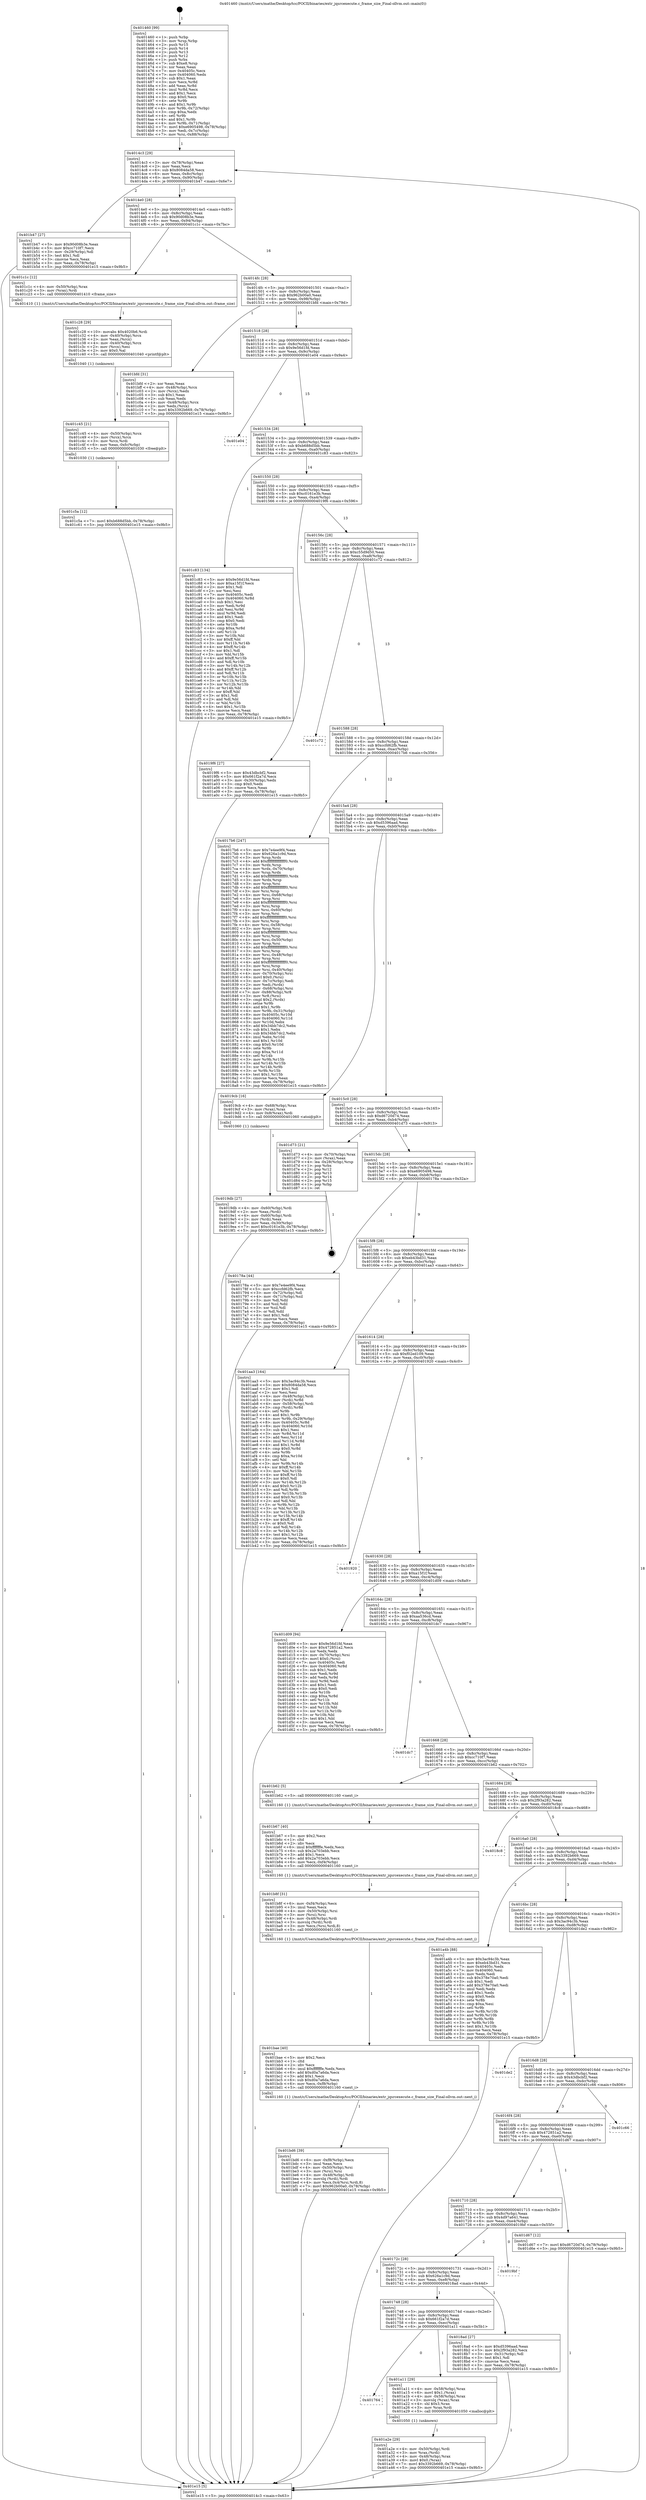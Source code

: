 digraph "0x401460" {
  label = "0x401460 (/mnt/c/Users/mathe/Desktop/tcc/POCII/binaries/extr_jqsrcexecute.c_frame_size_Final-ollvm.out::main(0))"
  labelloc = "t"
  node[shape=record]

  Entry [label="",width=0.3,height=0.3,shape=circle,fillcolor=black,style=filled]
  "0x4014c3" [label="{
     0x4014c3 [29]\l
     | [instrs]\l
     &nbsp;&nbsp;0x4014c3 \<+3\>: mov -0x78(%rbp),%eax\l
     &nbsp;&nbsp;0x4014c6 \<+2\>: mov %eax,%ecx\l
     &nbsp;&nbsp;0x4014c8 \<+6\>: sub $0x8084da58,%ecx\l
     &nbsp;&nbsp;0x4014ce \<+6\>: mov %eax,-0x8c(%rbp)\l
     &nbsp;&nbsp;0x4014d4 \<+6\>: mov %ecx,-0x90(%rbp)\l
     &nbsp;&nbsp;0x4014da \<+6\>: je 0000000000401b47 \<main+0x6e7\>\l
  }"]
  "0x401b47" [label="{
     0x401b47 [27]\l
     | [instrs]\l
     &nbsp;&nbsp;0x401b47 \<+5\>: mov $0x90d08b3e,%eax\l
     &nbsp;&nbsp;0x401b4c \<+5\>: mov $0xcc710f7,%ecx\l
     &nbsp;&nbsp;0x401b51 \<+3\>: mov -0x29(%rbp),%dl\l
     &nbsp;&nbsp;0x401b54 \<+3\>: test $0x1,%dl\l
     &nbsp;&nbsp;0x401b57 \<+3\>: cmovne %ecx,%eax\l
     &nbsp;&nbsp;0x401b5a \<+3\>: mov %eax,-0x78(%rbp)\l
     &nbsp;&nbsp;0x401b5d \<+5\>: jmp 0000000000401e15 \<main+0x9b5\>\l
  }"]
  "0x4014e0" [label="{
     0x4014e0 [28]\l
     | [instrs]\l
     &nbsp;&nbsp;0x4014e0 \<+5\>: jmp 00000000004014e5 \<main+0x85\>\l
     &nbsp;&nbsp;0x4014e5 \<+6\>: mov -0x8c(%rbp),%eax\l
     &nbsp;&nbsp;0x4014eb \<+5\>: sub $0x90d08b3e,%eax\l
     &nbsp;&nbsp;0x4014f0 \<+6\>: mov %eax,-0x94(%rbp)\l
     &nbsp;&nbsp;0x4014f6 \<+6\>: je 0000000000401c1c \<main+0x7bc\>\l
  }"]
  Exit [label="",width=0.3,height=0.3,shape=circle,fillcolor=black,style=filled,peripheries=2]
  "0x401c1c" [label="{
     0x401c1c [12]\l
     | [instrs]\l
     &nbsp;&nbsp;0x401c1c \<+4\>: mov -0x50(%rbp),%rax\l
     &nbsp;&nbsp;0x401c20 \<+3\>: mov (%rax),%rdi\l
     &nbsp;&nbsp;0x401c23 \<+5\>: call 0000000000401410 \<frame_size\>\l
     | [calls]\l
     &nbsp;&nbsp;0x401410 \{1\} (/mnt/c/Users/mathe/Desktop/tcc/POCII/binaries/extr_jqsrcexecute.c_frame_size_Final-ollvm.out::frame_size)\l
  }"]
  "0x4014fc" [label="{
     0x4014fc [28]\l
     | [instrs]\l
     &nbsp;&nbsp;0x4014fc \<+5\>: jmp 0000000000401501 \<main+0xa1\>\l
     &nbsp;&nbsp;0x401501 \<+6\>: mov -0x8c(%rbp),%eax\l
     &nbsp;&nbsp;0x401507 \<+5\>: sub $0x962b00a0,%eax\l
     &nbsp;&nbsp;0x40150c \<+6\>: mov %eax,-0x98(%rbp)\l
     &nbsp;&nbsp;0x401512 \<+6\>: je 0000000000401bfd \<main+0x79d\>\l
  }"]
  "0x401c5a" [label="{
     0x401c5a [12]\l
     | [instrs]\l
     &nbsp;&nbsp;0x401c5a \<+7\>: movl $0xb688d5bb,-0x78(%rbp)\l
     &nbsp;&nbsp;0x401c61 \<+5\>: jmp 0000000000401e15 \<main+0x9b5\>\l
  }"]
  "0x401bfd" [label="{
     0x401bfd [31]\l
     | [instrs]\l
     &nbsp;&nbsp;0x401bfd \<+2\>: xor %eax,%eax\l
     &nbsp;&nbsp;0x401bff \<+4\>: mov -0x48(%rbp),%rcx\l
     &nbsp;&nbsp;0x401c03 \<+2\>: mov (%rcx),%edx\l
     &nbsp;&nbsp;0x401c05 \<+3\>: sub $0x1,%eax\l
     &nbsp;&nbsp;0x401c08 \<+2\>: sub %eax,%edx\l
     &nbsp;&nbsp;0x401c0a \<+4\>: mov -0x48(%rbp),%rcx\l
     &nbsp;&nbsp;0x401c0e \<+2\>: mov %edx,(%rcx)\l
     &nbsp;&nbsp;0x401c10 \<+7\>: movl $0x3392b669,-0x78(%rbp)\l
     &nbsp;&nbsp;0x401c17 \<+5\>: jmp 0000000000401e15 \<main+0x9b5\>\l
  }"]
  "0x401518" [label="{
     0x401518 [28]\l
     | [instrs]\l
     &nbsp;&nbsp;0x401518 \<+5\>: jmp 000000000040151d \<main+0xbd\>\l
     &nbsp;&nbsp;0x40151d \<+6\>: mov -0x8c(%rbp),%eax\l
     &nbsp;&nbsp;0x401523 \<+5\>: sub $0x9e56d1fd,%eax\l
     &nbsp;&nbsp;0x401528 \<+6\>: mov %eax,-0x9c(%rbp)\l
     &nbsp;&nbsp;0x40152e \<+6\>: je 0000000000401e04 \<main+0x9a4\>\l
  }"]
  "0x401c45" [label="{
     0x401c45 [21]\l
     | [instrs]\l
     &nbsp;&nbsp;0x401c45 \<+4\>: mov -0x50(%rbp),%rcx\l
     &nbsp;&nbsp;0x401c49 \<+3\>: mov (%rcx),%rcx\l
     &nbsp;&nbsp;0x401c4c \<+3\>: mov %rcx,%rdi\l
     &nbsp;&nbsp;0x401c4f \<+6\>: mov %eax,-0xfc(%rbp)\l
     &nbsp;&nbsp;0x401c55 \<+5\>: call 0000000000401030 \<free@plt\>\l
     | [calls]\l
     &nbsp;&nbsp;0x401030 \{1\} (unknown)\l
  }"]
  "0x401e04" [label="{
     0x401e04\l
  }", style=dashed]
  "0x401534" [label="{
     0x401534 [28]\l
     | [instrs]\l
     &nbsp;&nbsp;0x401534 \<+5\>: jmp 0000000000401539 \<main+0xd9\>\l
     &nbsp;&nbsp;0x401539 \<+6\>: mov -0x8c(%rbp),%eax\l
     &nbsp;&nbsp;0x40153f \<+5\>: sub $0xb688d5bb,%eax\l
     &nbsp;&nbsp;0x401544 \<+6\>: mov %eax,-0xa0(%rbp)\l
     &nbsp;&nbsp;0x40154a \<+6\>: je 0000000000401c83 \<main+0x823\>\l
  }"]
  "0x401c28" [label="{
     0x401c28 [29]\l
     | [instrs]\l
     &nbsp;&nbsp;0x401c28 \<+10\>: movabs $0x4020b6,%rdi\l
     &nbsp;&nbsp;0x401c32 \<+4\>: mov -0x40(%rbp),%rcx\l
     &nbsp;&nbsp;0x401c36 \<+2\>: mov %eax,(%rcx)\l
     &nbsp;&nbsp;0x401c38 \<+4\>: mov -0x40(%rbp),%rcx\l
     &nbsp;&nbsp;0x401c3c \<+2\>: mov (%rcx),%esi\l
     &nbsp;&nbsp;0x401c3e \<+2\>: mov $0x0,%al\l
     &nbsp;&nbsp;0x401c40 \<+5\>: call 0000000000401040 \<printf@plt\>\l
     | [calls]\l
     &nbsp;&nbsp;0x401040 \{1\} (unknown)\l
  }"]
  "0x401c83" [label="{
     0x401c83 [134]\l
     | [instrs]\l
     &nbsp;&nbsp;0x401c83 \<+5\>: mov $0x9e56d1fd,%eax\l
     &nbsp;&nbsp;0x401c88 \<+5\>: mov $0xa15f1f,%ecx\l
     &nbsp;&nbsp;0x401c8d \<+2\>: mov $0x1,%dl\l
     &nbsp;&nbsp;0x401c8f \<+2\>: xor %esi,%esi\l
     &nbsp;&nbsp;0x401c91 \<+7\>: mov 0x40405c,%edi\l
     &nbsp;&nbsp;0x401c98 \<+8\>: mov 0x404060,%r8d\l
     &nbsp;&nbsp;0x401ca0 \<+3\>: sub $0x1,%esi\l
     &nbsp;&nbsp;0x401ca3 \<+3\>: mov %edi,%r9d\l
     &nbsp;&nbsp;0x401ca6 \<+3\>: add %esi,%r9d\l
     &nbsp;&nbsp;0x401ca9 \<+4\>: imul %r9d,%edi\l
     &nbsp;&nbsp;0x401cad \<+3\>: and $0x1,%edi\l
     &nbsp;&nbsp;0x401cb0 \<+3\>: cmp $0x0,%edi\l
     &nbsp;&nbsp;0x401cb3 \<+4\>: sete %r10b\l
     &nbsp;&nbsp;0x401cb7 \<+4\>: cmp $0xa,%r8d\l
     &nbsp;&nbsp;0x401cbb \<+4\>: setl %r11b\l
     &nbsp;&nbsp;0x401cbf \<+3\>: mov %r10b,%bl\l
     &nbsp;&nbsp;0x401cc2 \<+3\>: xor $0xff,%bl\l
     &nbsp;&nbsp;0x401cc5 \<+3\>: mov %r11b,%r14b\l
     &nbsp;&nbsp;0x401cc8 \<+4\>: xor $0xff,%r14b\l
     &nbsp;&nbsp;0x401ccc \<+3\>: xor $0x1,%dl\l
     &nbsp;&nbsp;0x401ccf \<+3\>: mov %bl,%r15b\l
     &nbsp;&nbsp;0x401cd2 \<+4\>: and $0xff,%r15b\l
     &nbsp;&nbsp;0x401cd6 \<+3\>: and %dl,%r10b\l
     &nbsp;&nbsp;0x401cd9 \<+3\>: mov %r14b,%r12b\l
     &nbsp;&nbsp;0x401cdc \<+4\>: and $0xff,%r12b\l
     &nbsp;&nbsp;0x401ce0 \<+3\>: and %dl,%r11b\l
     &nbsp;&nbsp;0x401ce3 \<+3\>: or %r10b,%r15b\l
     &nbsp;&nbsp;0x401ce6 \<+3\>: or %r11b,%r12b\l
     &nbsp;&nbsp;0x401ce9 \<+3\>: xor %r12b,%r15b\l
     &nbsp;&nbsp;0x401cec \<+3\>: or %r14b,%bl\l
     &nbsp;&nbsp;0x401cef \<+3\>: xor $0xff,%bl\l
     &nbsp;&nbsp;0x401cf2 \<+3\>: or $0x1,%dl\l
     &nbsp;&nbsp;0x401cf5 \<+2\>: and %dl,%bl\l
     &nbsp;&nbsp;0x401cf7 \<+3\>: or %bl,%r15b\l
     &nbsp;&nbsp;0x401cfa \<+4\>: test $0x1,%r15b\l
     &nbsp;&nbsp;0x401cfe \<+3\>: cmovne %ecx,%eax\l
     &nbsp;&nbsp;0x401d01 \<+3\>: mov %eax,-0x78(%rbp)\l
     &nbsp;&nbsp;0x401d04 \<+5\>: jmp 0000000000401e15 \<main+0x9b5\>\l
  }"]
  "0x401550" [label="{
     0x401550 [28]\l
     | [instrs]\l
     &nbsp;&nbsp;0x401550 \<+5\>: jmp 0000000000401555 \<main+0xf5\>\l
     &nbsp;&nbsp;0x401555 \<+6\>: mov -0x8c(%rbp),%eax\l
     &nbsp;&nbsp;0x40155b \<+5\>: sub $0xc0161e3b,%eax\l
     &nbsp;&nbsp;0x401560 \<+6\>: mov %eax,-0xa4(%rbp)\l
     &nbsp;&nbsp;0x401566 \<+6\>: je 00000000004019f6 \<main+0x596\>\l
  }"]
  "0x401bd6" [label="{
     0x401bd6 [39]\l
     | [instrs]\l
     &nbsp;&nbsp;0x401bd6 \<+6\>: mov -0xf8(%rbp),%ecx\l
     &nbsp;&nbsp;0x401bdc \<+3\>: imul %eax,%ecx\l
     &nbsp;&nbsp;0x401bdf \<+4\>: mov -0x50(%rbp),%rsi\l
     &nbsp;&nbsp;0x401be3 \<+3\>: mov (%rsi),%rsi\l
     &nbsp;&nbsp;0x401be6 \<+4\>: mov -0x48(%rbp),%rdi\l
     &nbsp;&nbsp;0x401bea \<+3\>: movslq (%rdi),%rdi\l
     &nbsp;&nbsp;0x401bed \<+4\>: mov %ecx,0x4(%rsi,%rdi,8)\l
     &nbsp;&nbsp;0x401bf1 \<+7\>: movl $0x962b00a0,-0x78(%rbp)\l
     &nbsp;&nbsp;0x401bf8 \<+5\>: jmp 0000000000401e15 \<main+0x9b5\>\l
  }"]
  "0x4019f6" [label="{
     0x4019f6 [27]\l
     | [instrs]\l
     &nbsp;&nbsp;0x4019f6 \<+5\>: mov $0x43dbcbf2,%eax\l
     &nbsp;&nbsp;0x4019fb \<+5\>: mov $0x661f2a7d,%ecx\l
     &nbsp;&nbsp;0x401a00 \<+3\>: mov -0x30(%rbp),%edx\l
     &nbsp;&nbsp;0x401a03 \<+3\>: cmp $0x0,%edx\l
     &nbsp;&nbsp;0x401a06 \<+3\>: cmove %ecx,%eax\l
     &nbsp;&nbsp;0x401a09 \<+3\>: mov %eax,-0x78(%rbp)\l
     &nbsp;&nbsp;0x401a0c \<+5\>: jmp 0000000000401e15 \<main+0x9b5\>\l
  }"]
  "0x40156c" [label="{
     0x40156c [28]\l
     | [instrs]\l
     &nbsp;&nbsp;0x40156c \<+5\>: jmp 0000000000401571 \<main+0x111\>\l
     &nbsp;&nbsp;0x401571 \<+6\>: mov -0x8c(%rbp),%eax\l
     &nbsp;&nbsp;0x401577 \<+5\>: sub $0xc55d9d50,%eax\l
     &nbsp;&nbsp;0x40157c \<+6\>: mov %eax,-0xa8(%rbp)\l
     &nbsp;&nbsp;0x401582 \<+6\>: je 0000000000401c72 \<main+0x812\>\l
  }"]
  "0x401bae" [label="{
     0x401bae [40]\l
     | [instrs]\l
     &nbsp;&nbsp;0x401bae \<+5\>: mov $0x2,%ecx\l
     &nbsp;&nbsp;0x401bb3 \<+1\>: cltd\l
     &nbsp;&nbsp;0x401bb4 \<+2\>: idiv %ecx\l
     &nbsp;&nbsp;0x401bb6 \<+6\>: imul $0xfffffffe,%edx,%ecx\l
     &nbsp;&nbsp;0x401bbc \<+6\>: add $0xd0a7a6da,%ecx\l
     &nbsp;&nbsp;0x401bc2 \<+3\>: add $0x1,%ecx\l
     &nbsp;&nbsp;0x401bc5 \<+6\>: sub $0xd0a7a6da,%ecx\l
     &nbsp;&nbsp;0x401bcb \<+6\>: mov %ecx,-0xf8(%rbp)\l
     &nbsp;&nbsp;0x401bd1 \<+5\>: call 0000000000401160 \<next_i\>\l
     | [calls]\l
     &nbsp;&nbsp;0x401160 \{1\} (/mnt/c/Users/mathe/Desktop/tcc/POCII/binaries/extr_jqsrcexecute.c_frame_size_Final-ollvm.out::next_i)\l
  }"]
  "0x401c72" [label="{
     0x401c72\l
  }", style=dashed]
  "0x401588" [label="{
     0x401588 [28]\l
     | [instrs]\l
     &nbsp;&nbsp;0x401588 \<+5\>: jmp 000000000040158d \<main+0x12d\>\l
     &nbsp;&nbsp;0x40158d \<+6\>: mov -0x8c(%rbp),%eax\l
     &nbsp;&nbsp;0x401593 \<+5\>: sub $0xccfd62fb,%eax\l
     &nbsp;&nbsp;0x401598 \<+6\>: mov %eax,-0xac(%rbp)\l
     &nbsp;&nbsp;0x40159e \<+6\>: je 00000000004017b6 \<main+0x356\>\l
  }"]
  "0x401b8f" [label="{
     0x401b8f [31]\l
     | [instrs]\l
     &nbsp;&nbsp;0x401b8f \<+6\>: mov -0xf4(%rbp),%ecx\l
     &nbsp;&nbsp;0x401b95 \<+3\>: imul %eax,%ecx\l
     &nbsp;&nbsp;0x401b98 \<+4\>: mov -0x50(%rbp),%rsi\l
     &nbsp;&nbsp;0x401b9c \<+3\>: mov (%rsi),%rsi\l
     &nbsp;&nbsp;0x401b9f \<+4\>: mov -0x48(%rbp),%rdi\l
     &nbsp;&nbsp;0x401ba3 \<+3\>: movslq (%rdi),%rdi\l
     &nbsp;&nbsp;0x401ba6 \<+3\>: mov %ecx,(%rsi,%rdi,8)\l
     &nbsp;&nbsp;0x401ba9 \<+5\>: call 0000000000401160 \<next_i\>\l
     | [calls]\l
     &nbsp;&nbsp;0x401160 \{1\} (/mnt/c/Users/mathe/Desktop/tcc/POCII/binaries/extr_jqsrcexecute.c_frame_size_Final-ollvm.out::next_i)\l
  }"]
  "0x4017b6" [label="{
     0x4017b6 [247]\l
     | [instrs]\l
     &nbsp;&nbsp;0x4017b6 \<+5\>: mov $0x7e4ee9f4,%eax\l
     &nbsp;&nbsp;0x4017bb \<+5\>: mov $0x626a1c9d,%ecx\l
     &nbsp;&nbsp;0x4017c0 \<+3\>: mov %rsp,%rdx\l
     &nbsp;&nbsp;0x4017c3 \<+4\>: add $0xfffffffffffffff0,%rdx\l
     &nbsp;&nbsp;0x4017c7 \<+3\>: mov %rdx,%rsp\l
     &nbsp;&nbsp;0x4017ca \<+4\>: mov %rdx,-0x70(%rbp)\l
     &nbsp;&nbsp;0x4017ce \<+3\>: mov %rsp,%rdx\l
     &nbsp;&nbsp;0x4017d1 \<+4\>: add $0xfffffffffffffff0,%rdx\l
     &nbsp;&nbsp;0x4017d5 \<+3\>: mov %rdx,%rsp\l
     &nbsp;&nbsp;0x4017d8 \<+3\>: mov %rsp,%rsi\l
     &nbsp;&nbsp;0x4017db \<+4\>: add $0xfffffffffffffff0,%rsi\l
     &nbsp;&nbsp;0x4017df \<+3\>: mov %rsi,%rsp\l
     &nbsp;&nbsp;0x4017e2 \<+4\>: mov %rsi,-0x68(%rbp)\l
     &nbsp;&nbsp;0x4017e6 \<+3\>: mov %rsp,%rsi\l
     &nbsp;&nbsp;0x4017e9 \<+4\>: add $0xfffffffffffffff0,%rsi\l
     &nbsp;&nbsp;0x4017ed \<+3\>: mov %rsi,%rsp\l
     &nbsp;&nbsp;0x4017f0 \<+4\>: mov %rsi,-0x60(%rbp)\l
     &nbsp;&nbsp;0x4017f4 \<+3\>: mov %rsp,%rsi\l
     &nbsp;&nbsp;0x4017f7 \<+4\>: add $0xfffffffffffffff0,%rsi\l
     &nbsp;&nbsp;0x4017fb \<+3\>: mov %rsi,%rsp\l
     &nbsp;&nbsp;0x4017fe \<+4\>: mov %rsi,-0x58(%rbp)\l
     &nbsp;&nbsp;0x401802 \<+3\>: mov %rsp,%rsi\l
     &nbsp;&nbsp;0x401805 \<+4\>: add $0xfffffffffffffff0,%rsi\l
     &nbsp;&nbsp;0x401809 \<+3\>: mov %rsi,%rsp\l
     &nbsp;&nbsp;0x40180c \<+4\>: mov %rsi,-0x50(%rbp)\l
     &nbsp;&nbsp;0x401810 \<+3\>: mov %rsp,%rsi\l
     &nbsp;&nbsp;0x401813 \<+4\>: add $0xfffffffffffffff0,%rsi\l
     &nbsp;&nbsp;0x401817 \<+3\>: mov %rsi,%rsp\l
     &nbsp;&nbsp;0x40181a \<+4\>: mov %rsi,-0x48(%rbp)\l
     &nbsp;&nbsp;0x40181e \<+3\>: mov %rsp,%rsi\l
     &nbsp;&nbsp;0x401821 \<+4\>: add $0xfffffffffffffff0,%rsi\l
     &nbsp;&nbsp;0x401825 \<+3\>: mov %rsi,%rsp\l
     &nbsp;&nbsp;0x401828 \<+4\>: mov %rsi,-0x40(%rbp)\l
     &nbsp;&nbsp;0x40182c \<+4\>: mov -0x70(%rbp),%rsi\l
     &nbsp;&nbsp;0x401830 \<+6\>: movl $0x0,(%rsi)\l
     &nbsp;&nbsp;0x401836 \<+3\>: mov -0x7c(%rbp),%edi\l
     &nbsp;&nbsp;0x401839 \<+2\>: mov %edi,(%rdx)\l
     &nbsp;&nbsp;0x40183b \<+4\>: mov -0x68(%rbp),%rsi\l
     &nbsp;&nbsp;0x40183f \<+7\>: mov -0x88(%rbp),%r8\l
     &nbsp;&nbsp;0x401846 \<+3\>: mov %r8,(%rsi)\l
     &nbsp;&nbsp;0x401849 \<+3\>: cmpl $0x2,(%rdx)\l
     &nbsp;&nbsp;0x40184c \<+4\>: setne %r9b\l
     &nbsp;&nbsp;0x401850 \<+4\>: and $0x1,%r9b\l
     &nbsp;&nbsp;0x401854 \<+4\>: mov %r9b,-0x31(%rbp)\l
     &nbsp;&nbsp;0x401858 \<+8\>: mov 0x40405c,%r10d\l
     &nbsp;&nbsp;0x401860 \<+8\>: mov 0x404060,%r11d\l
     &nbsp;&nbsp;0x401868 \<+3\>: mov %r10d,%ebx\l
     &nbsp;&nbsp;0x40186b \<+6\>: add $0x34bb7dc2,%ebx\l
     &nbsp;&nbsp;0x401871 \<+3\>: sub $0x1,%ebx\l
     &nbsp;&nbsp;0x401874 \<+6\>: sub $0x34bb7dc2,%ebx\l
     &nbsp;&nbsp;0x40187a \<+4\>: imul %ebx,%r10d\l
     &nbsp;&nbsp;0x40187e \<+4\>: and $0x1,%r10d\l
     &nbsp;&nbsp;0x401882 \<+4\>: cmp $0x0,%r10d\l
     &nbsp;&nbsp;0x401886 \<+4\>: sete %r9b\l
     &nbsp;&nbsp;0x40188a \<+4\>: cmp $0xa,%r11d\l
     &nbsp;&nbsp;0x40188e \<+4\>: setl %r14b\l
     &nbsp;&nbsp;0x401892 \<+3\>: mov %r9b,%r15b\l
     &nbsp;&nbsp;0x401895 \<+3\>: and %r14b,%r15b\l
     &nbsp;&nbsp;0x401898 \<+3\>: xor %r14b,%r9b\l
     &nbsp;&nbsp;0x40189b \<+3\>: or %r9b,%r15b\l
     &nbsp;&nbsp;0x40189e \<+4\>: test $0x1,%r15b\l
     &nbsp;&nbsp;0x4018a2 \<+3\>: cmovne %ecx,%eax\l
     &nbsp;&nbsp;0x4018a5 \<+3\>: mov %eax,-0x78(%rbp)\l
     &nbsp;&nbsp;0x4018a8 \<+5\>: jmp 0000000000401e15 \<main+0x9b5\>\l
  }"]
  "0x4015a4" [label="{
     0x4015a4 [28]\l
     | [instrs]\l
     &nbsp;&nbsp;0x4015a4 \<+5\>: jmp 00000000004015a9 \<main+0x149\>\l
     &nbsp;&nbsp;0x4015a9 \<+6\>: mov -0x8c(%rbp),%eax\l
     &nbsp;&nbsp;0x4015af \<+5\>: sub $0xd5396aad,%eax\l
     &nbsp;&nbsp;0x4015b4 \<+6\>: mov %eax,-0xb0(%rbp)\l
     &nbsp;&nbsp;0x4015ba \<+6\>: je 00000000004019cb \<main+0x56b\>\l
  }"]
  "0x401b67" [label="{
     0x401b67 [40]\l
     | [instrs]\l
     &nbsp;&nbsp;0x401b67 \<+5\>: mov $0x2,%ecx\l
     &nbsp;&nbsp;0x401b6c \<+1\>: cltd\l
     &nbsp;&nbsp;0x401b6d \<+2\>: idiv %ecx\l
     &nbsp;&nbsp;0x401b6f \<+6\>: imul $0xfffffffe,%edx,%ecx\l
     &nbsp;&nbsp;0x401b75 \<+6\>: sub $0x2a703ebb,%ecx\l
     &nbsp;&nbsp;0x401b7b \<+3\>: add $0x1,%ecx\l
     &nbsp;&nbsp;0x401b7e \<+6\>: add $0x2a703ebb,%ecx\l
     &nbsp;&nbsp;0x401b84 \<+6\>: mov %ecx,-0xf4(%rbp)\l
     &nbsp;&nbsp;0x401b8a \<+5\>: call 0000000000401160 \<next_i\>\l
     | [calls]\l
     &nbsp;&nbsp;0x401160 \{1\} (/mnt/c/Users/mathe/Desktop/tcc/POCII/binaries/extr_jqsrcexecute.c_frame_size_Final-ollvm.out::next_i)\l
  }"]
  "0x4019cb" [label="{
     0x4019cb [16]\l
     | [instrs]\l
     &nbsp;&nbsp;0x4019cb \<+4\>: mov -0x68(%rbp),%rax\l
     &nbsp;&nbsp;0x4019cf \<+3\>: mov (%rax),%rax\l
     &nbsp;&nbsp;0x4019d2 \<+4\>: mov 0x8(%rax),%rdi\l
     &nbsp;&nbsp;0x4019d6 \<+5\>: call 0000000000401060 \<atoi@plt\>\l
     | [calls]\l
     &nbsp;&nbsp;0x401060 \{1\} (unknown)\l
  }"]
  "0x4015c0" [label="{
     0x4015c0 [28]\l
     | [instrs]\l
     &nbsp;&nbsp;0x4015c0 \<+5\>: jmp 00000000004015c5 \<main+0x165\>\l
     &nbsp;&nbsp;0x4015c5 \<+6\>: mov -0x8c(%rbp),%eax\l
     &nbsp;&nbsp;0x4015cb \<+5\>: sub $0xd6720d74,%eax\l
     &nbsp;&nbsp;0x4015d0 \<+6\>: mov %eax,-0xb4(%rbp)\l
     &nbsp;&nbsp;0x4015d6 \<+6\>: je 0000000000401d73 \<main+0x913\>\l
  }"]
  "0x401a2e" [label="{
     0x401a2e [29]\l
     | [instrs]\l
     &nbsp;&nbsp;0x401a2e \<+4\>: mov -0x50(%rbp),%rdi\l
     &nbsp;&nbsp;0x401a32 \<+3\>: mov %rax,(%rdi)\l
     &nbsp;&nbsp;0x401a35 \<+4\>: mov -0x48(%rbp),%rax\l
     &nbsp;&nbsp;0x401a39 \<+6\>: movl $0x0,(%rax)\l
     &nbsp;&nbsp;0x401a3f \<+7\>: movl $0x3392b669,-0x78(%rbp)\l
     &nbsp;&nbsp;0x401a46 \<+5\>: jmp 0000000000401e15 \<main+0x9b5\>\l
  }"]
  "0x401d73" [label="{
     0x401d73 [21]\l
     | [instrs]\l
     &nbsp;&nbsp;0x401d73 \<+4\>: mov -0x70(%rbp),%rax\l
     &nbsp;&nbsp;0x401d77 \<+2\>: mov (%rax),%eax\l
     &nbsp;&nbsp;0x401d79 \<+4\>: lea -0x28(%rbp),%rsp\l
     &nbsp;&nbsp;0x401d7d \<+1\>: pop %rbx\l
     &nbsp;&nbsp;0x401d7e \<+2\>: pop %r12\l
     &nbsp;&nbsp;0x401d80 \<+2\>: pop %r13\l
     &nbsp;&nbsp;0x401d82 \<+2\>: pop %r14\l
     &nbsp;&nbsp;0x401d84 \<+2\>: pop %r15\l
     &nbsp;&nbsp;0x401d86 \<+1\>: pop %rbp\l
     &nbsp;&nbsp;0x401d87 \<+1\>: ret\l
  }"]
  "0x4015dc" [label="{
     0x4015dc [28]\l
     | [instrs]\l
     &nbsp;&nbsp;0x4015dc \<+5\>: jmp 00000000004015e1 \<main+0x181\>\l
     &nbsp;&nbsp;0x4015e1 \<+6\>: mov -0x8c(%rbp),%eax\l
     &nbsp;&nbsp;0x4015e7 \<+5\>: sub $0xe6905498,%eax\l
     &nbsp;&nbsp;0x4015ec \<+6\>: mov %eax,-0xb8(%rbp)\l
     &nbsp;&nbsp;0x4015f2 \<+6\>: je 000000000040178a \<main+0x32a\>\l
  }"]
  "0x401764" [label="{
     0x401764\l
  }", style=dashed]
  "0x40178a" [label="{
     0x40178a [44]\l
     | [instrs]\l
     &nbsp;&nbsp;0x40178a \<+5\>: mov $0x7e4ee9f4,%eax\l
     &nbsp;&nbsp;0x40178f \<+5\>: mov $0xccfd62fb,%ecx\l
     &nbsp;&nbsp;0x401794 \<+3\>: mov -0x72(%rbp),%dl\l
     &nbsp;&nbsp;0x401797 \<+4\>: mov -0x71(%rbp),%sil\l
     &nbsp;&nbsp;0x40179b \<+3\>: mov %dl,%dil\l
     &nbsp;&nbsp;0x40179e \<+3\>: and %sil,%dil\l
     &nbsp;&nbsp;0x4017a1 \<+3\>: xor %sil,%dl\l
     &nbsp;&nbsp;0x4017a4 \<+3\>: or %dl,%dil\l
     &nbsp;&nbsp;0x4017a7 \<+4\>: test $0x1,%dil\l
     &nbsp;&nbsp;0x4017ab \<+3\>: cmovne %ecx,%eax\l
     &nbsp;&nbsp;0x4017ae \<+3\>: mov %eax,-0x78(%rbp)\l
     &nbsp;&nbsp;0x4017b1 \<+5\>: jmp 0000000000401e15 \<main+0x9b5\>\l
  }"]
  "0x4015f8" [label="{
     0x4015f8 [28]\l
     | [instrs]\l
     &nbsp;&nbsp;0x4015f8 \<+5\>: jmp 00000000004015fd \<main+0x19d\>\l
     &nbsp;&nbsp;0x4015fd \<+6\>: mov -0x8c(%rbp),%eax\l
     &nbsp;&nbsp;0x401603 \<+5\>: sub $0xeb43bd31,%eax\l
     &nbsp;&nbsp;0x401608 \<+6\>: mov %eax,-0xbc(%rbp)\l
     &nbsp;&nbsp;0x40160e \<+6\>: je 0000000000401aa3 \<main+0x643\>\l
  }"]
  "0x401e15" [label="{
     0x401e15 [5]\l
     | [instrs]\l
     &nbsp;&nbsp;0x401e15 \<+5\>: jmp 00000000004014c3 \<main+0x63\>\l
  }"]
  "0x401460" [label="{
     0x401460 [99]\l
     | [instrs]\l
     &nbsp;&nbsp;0x401460 \<+1\>: push %rbp\l
     &nbsp;&nbsp;0x401461 \<+3\>: mov %rsp,%rbp\l
     &nbsp;&nbsp;0x401464 \<+2\>: push %r15\l
     &nbsp;&nbsp;0x401466 \<+2\>: push %r14\l
     &nbsp;&nbsp;0x401468 \<+2\>: push %r13\l
     &nbsp;&nbsp;0x40146a \<+2\>: push %r12\l
     &nbsp;&nbsp;0x40146c \<+1\>: push %rbx\l
     &nbsp;&nbsp;0x40146d \<+7\>: sub $0xe8,%rsp\l
     &nbsp;&nbsp;0x401474 \<+2\>: xor %eax,%eax\l
     &nbsp;&nbsp;0x401476 \<+7\>: mov 0x40405c,%ecx\l
     &nbsp;&nbsp;0x40147d \<+7\>: mov 0x404060,%edx\l
     &nbsp;&nbsp;0x401484 \<+3\>: sub $0x1,%eax\l
     &nbsp;&nbsp;0x401487 \<+3\>: mov %ecx,%r8d\l
     &nbsp;&nbsp;0x40148a \<+3\>: add %eax,%r8d\l
     &nbsp;&nbsp;0x40148d \<+4\>: imul %r8d,%ecx\l
     &nbsp;&nbsp;0x401491 \<+3\>: and $0x1,%ecx\l
     &nbsp;&nbsp;0x401494 \<+3\>: cmp $0x0,%ecx\l
     &nbsp;&nbsp;0x401497 \<+4\>: sete %r9b\l
     &nbsp;&nbsp;0x40149b \<+4\>: and $0x1,%r9b\l
     &nbsp;&nbsp;0x40149f \<+4\>: mov %r9b,-0x72(%rbp)\l
     &nbsp;&nbsp;0x4014a3 \<+3\>: cmp $0xa,%edx\l
     &nbsp;&nbsp;0x4014a6 \<+4\>: setl %r9b\l
     &nbsp;&nbsp;0x4014aa \<+4\>: and $0x1,%r9b\l
     &nbsp;&nbsp;0x4014ae \<+4\>: mov %r9b,-0x71(%rbp)\l
     &nbsp;&nbsp;0x4014b2 \<+7\>: movl $0xe6905498,-0x78(%rbp)\l
     &nbsp;&nbsp;0x4014b9 \<+3\>: mov %edi,-0x7c(%rbp)\l
     &nbsp;&nbsp;0x4014bc \<+7\>: mov %rsi,-0x88(%rbp)\l
  }"]
  "0x401a11" [label="{
     0x401a11 [29]\l
     | [instrs]\l
     &nbsp;&nbsp;0x401a11 \<+4\>: mov -0x58(%rbp),%rax\l
     &nbsp;&nbsp;0x401a15 \<+6\>: movl $0x1,(%rax)\l
     &nbsp;&nbsp;0x401a1b \<+4\>: mov -0x58(%rbp),%rax\l
     &nbsp;&nbsp;0x401a1f \<+3\>: movslq (%rax),%rax\l
     &nbsp;&nbsp;0x401a22 \<+4\>: shl $0x3,%rax\l
     &nbsp;&nbsp;0x401a26 \<+3\>: mov %rax,%rdi\l
     &nbsp;&nbsp;0x401a29 \<+5\>: call 0000000000401050 \<malloc@plt\>\l
     | [calls]\l
     &nbsp;&nbsp;0x401050 \{1\} (unknown)\l
  }"]
  "0x4019db" [label="{
     0x4019db [27]\l
     | [instrs]\l
     &nbsp;&nbsp;0x4019db \<+4\>: mov -0x60(%rbp),%rdi\l
     &nbsp;&nbsp;0x4019df \<+2\>: mov %eax,(%rdi)\l
     &nbsp;&nbsp;0x4019e1 \<+4\>: mov -0x60(%rbp),%rdi\l
     &nbsp;&nbsp;0x4019e5 \<+2\>: mov (%rdi),%eax\l
     &nbsp;&nbsp;0x4019e7 \<+3\>: mov %eax,-0x30(%rbp)\l
     &nbsp;&nbsp;0x4019ea \<+7\>: movl $0xc0161e3b,-0x78(%rbp)\l
     &nbsp;&nbsp;0x4019f1 \<+5\>: jmp 0000000000401e15 \<main+0x9b5\>\l
  }"]
  "0x401aa3" [label="{
     0x401aa3 [164]\l
     | [instrs]\l
     &nbsp;&nbsp;0x401aa3 \<+5\>: mov $0x3ac94c3b,%eax\l
     &nbsp;&nbsp;0x401aa8 \<+5\>: mov $0x8084da58,%ecx\l
     &nbsp;&nbsp;0x401aad \<+2\>: mov $0x1,%dl\l
     &nbsp;&nbsp;0x401aaf \<+2\>: xor %esi,%esi\l
     &nbsp;&nbsp;0x401ab1 \<+4\>: mov -0x48(%rbp),%rdi\l
     &nbsp;&nbsp;0x401ab5 \<+3\>: mov (%rdi),%r8d\l
     &nbsp;&nbsp;0x401ab8 \<+4\>: mov -0x58(%rbp),%rdi\l
     &nbsp;&nbsp;0x401abc \<+3\>: cmp (%rdi),%r8d\l
     &nbsp;&nbsp;0x401abf \<+4\>: setl %r9b\l
     &nbsp;&nbsp;0x401ac3 \<+4\>: and $0x1,%r9b\l
     &nbsp;&nbsp;0x401ac7 \<+4\>: mov %r9b,-0x29(%rbp)\l
     &nbsp;&nbsp;0x401acb \<+8\>: mov 0x40405c,%r8d\l
     &nbsp;&nbsp;0x401ad3 \<+8\>: mov 0x404060,%r10d\l
     &nbsp;&nbsp;0x401adb \<+3\>: sub $0x1,%esi\l
     &nbsp;&nbsp;0x401ade \<+3\>: mov %r8d,%r11d\l
     &nbsp;&nbsp;0x401ae1 \<+3\>: add %esi,%r11d\l
     &nbsp;&nbsp;0x401ae4 \<+4\>: imul %r11d,%r8d\l
     &nbsp;&nbsp;0x401ae8 \<+4\>: and $0x1,%r8d\l
     &nbsp;&nbsp;0x401aec \<+4\>: cmp $0x0,%r8d\l
     &nbsp;&nbsp;0x401af0 \<+4\>: sete %r9b\l
     &nbsp;&nbsp;0x401af4 \<+4\>: cmp $0xa,%r10d\l
     &nbsp;&nbsp;0x401af8 \<+3\>: setl %bl\l
     &nbsp;&nbsp;0x401afb \<+3\>: mov %r9b,%r14b\l
     &nbsp;&nbsp;0x401afe \<+4\>: xor $0xff,%r14b\l
     &nbsp;&nbsp;0x401b02 \<+3\>: mov %bl,%r15b\l
     &nbsp;&nbsp;0x401b05 \<+4\>: xor $0xff,%r15b\l
     &nbsp;&nbsp;0x401b09 \<+3\>: xor $0x0,%dl\l
     &nbsp;&nbsp;0x401b0c \<+3\>: mov %r14b,%r12b\l
     &nbsp;&nbsp;0x401b0f \<+4\>: and $0x0,%r12b\l
     &nbsp;&nbsp;0x401b13 \<+3\>: and %dl,%r9b\l
     &nbsp;&nbsp;0x401b16 \<+3\>: mov %r15b,%r13b\l
     &nbsp;&nbsp;0x401b19 \<+4\>: and $0x0,%r13b\l
     &nbsp;&nbsp;0x401b1d \<+2\>: and %dl,%bl\l
     &nbsp;&nbsp;0x401b1f \<+3\>: or %r9b,%r12b\l
     &nbsp;&nbsp;0x401b22 \<+3\>: or %bl,%r13b\l
     &nbsp;&nbsp;0x401b25 \<+3\>: xor %r13b,%r12b\l
     &nbsp;&nbsp;0x401b28 \<+3\>: or %r15b,%r14b\l
     &nbsp;&nbsp;0x401b2b \<+4\>: xor $0xff,%r14b\l
     &nbsp;&nbsp;0x401b2f \<+3\>: or $0x0,%dl\l
     &nbsp;&nbsp;0x401b32 \<+3\>: and %dl,%r14b\l
     &nbsp;&nbsp;0x401b35 \<+3\>: or %r14b,%r12b\l
     &nbsp;&nbsp;0x401b38 \<+4\>: test $0x1,%r12b\l
     &nbsp;&nbsp;0x401b3c \<+3\>: cmovne %ecx,%eax\l
     &nbsp;&nbsp;0x401b3f \<+3\>: mov %eax,-0x78(%rbp)\l
     &nbsp;&nbsp;0x401b42 \<+5\>: jmp 0000000000401e15 \<main+0x9b5\>\l
  }"]
  "0x401614" [label="{
     0x401614 [28]\l
     | [instrs]\l
     &nbsp;&nbsp;0x401614 \<+5\>: jmp 0000000000401619 \<main+0x1b9\>\l
     &nbsp;&nbsp;0x401619 \<+6\>: mov -0x8c(%rbp),%eax\l
     &nbsp;&nbsp;0x40161f \<+5\>: sub $0xf02ed109,%eax\l
     &nbsp;&nbsp;0x401624 \<+6\>: mov %eax,-0xc0(%rbp)\l
     &nbsp;&nbsp;0x40162a \<+6\>: je 0000000000401920 \<main+0x4c0\>\l
  }"]
  "0x401748" [label="{
     0x401748 [28]\l
     | [instrs]\l
     &nbsp;&nbsp;0x401748 \<+5\>: jmp 000000000040174d \<main+0x2ed\>\l
     &nbsp;&nbsp;0x40174d \<+6\>: mov -0x8c(%rbp),%eax\l
     &nbsp;&nbsp;0x401753 \<+5\>: sub $0x661f2a7d,%eax\l
     &nbsp;&nbsp;0x401758 \<+6\>: mov %eax,-0xec(%rbp)\l
     &nbsp;&nbsp;0x40175e \<+6\>: je 0000000000401a11 \<main+0x5b1\>\l
  }"]
  "0x401920" [label="{
     0x401920\l
  }", style=dashed]
  "0x401630" [label="{
     0x401630 [28]\l
     | [instrs]\l
     &nbsp;&nbsp;0x401630 \<+5\>: jmp 0000000000401635 \<main+0x1d5\>\l
     &nbsp;&nbsp;0x401635 \<+6\>: mov -0x8c(%rbp),%eax\l
     &nbsp;&nbsp;0x40163b \<+5\>: sub $0xa15f1f,%eax\l
     &nbsp;&nbsp;0x401640 \<+6\>: mov %eax,-0xc4(%rbp)\l
     &nbsp;&nbsp;0x401646 \<+6\>: je 0000000000401d09 \<main+0x8a9\>\l
  }"]
  "0x4018ad" [label="{
     0x4018ad [27]\l
     | [instrs]\l
     &nbsp;&nbsp;0x4018ad \<+5\>: mov $0xd5396aad,%eax\l
     &nbsp;&nbsp;0x4018b2 \<+5\>: mov $0x2f93a282,%ecx\l
     &nbsp;&nbsp;0x4018b7 \<+3\>: mov -0x31(%rbp),%dl\l
     &nbsp;&nbsp;0x4018ba \<+3\>: test $0x1,%dl\l
     &nbsp;&nbsp;0x4018bd \<+3\>: cmovne %ecx,%eax\l
     &nbsp;&nbsp;0x4018c0 \<+3\>: mov %eax,-0x78(%rbp)\l
     &nbsp;&nbsp;0x4018c3 \<+5\>: jmp 0000000000401e15 \<main+0x9b5\>\l
  }"]
  "0x401d09" [label="{
     0x401d09 [94]\l
     | [instrs]\l
     &nbsp;&nbsp;0x401d09 \<+5\>: mov $0x9e56d1fd,%eax\l
     &nbsp;&nbsp;0x401d0e \<+5\>: mov $0x472851a2,%ecx\l
     &nbsp;&nbsp;0x401d13 \<+2\>: xor %edx,%edx\l
     &nbsp;&nbsp;0x401d15 \<+4\>: mov -0x70(%rbp),%rsi\l
     &nbsp;&nbsp;0x401d19 \<+6\>: movl $0x0,(%rsi)\l
     &nbsp;&nbsp;0x401d1f \<+7\>: mov 0x40405c,%edi\l
     &nbsp;&nbsp;0x401d26 \<+8\>: mov 0x404060,%r8d\l
     &nbsp;&nbsp;0x401d2e \<+3\>: sub $0x1,%edx\l
     &nbsp;&nbsp;0x401d31 \<+3\>: mov %edi,%r9d\l
     &nbsp;&nbsp;0x401d34 \<+3\>: add %edx,%r9d\l
     &nbsp;&nbsp;0x401d37 \<+4\>: imul %r9d,%edi\l
     &nbsp;&nbsp;0x401d3b \<+3\>: and $0x1,%edi\l
     &nbsp;&nbsp;0x401d3e \<+3\>: cmp $0x0,%edi\l
     &nbsp;&nbsp;0x401d41 \<+4\>: sete %r10b\l
     &nbsp;&nbsp;0x401d45 \<+4\>: cmp $0xa,%r8d\l
     &nbsp;&nbsp;0x401d49 \<+4\>: setl %r11b\l
     &nbsp;&nbsp;0x401d4d \<+3\>: mov %r10b,%bl\l
     &nbsp;&nbsp;0x401d50 \<+3\>: and %r11b,%bl\l
     &nbsp;&nbsp;0x401d53 \<+3\>: xor %r11b,%r10b\l
     &nbsp;&nbsp;0x401d56 \<+3\>: or %r10b,%bl\l
     &nbsp;&nbsp;0x401d59 \<+3\>: test $0x1,%bl\l
     &nbsp;&nbsp;0x401d5c \<+3\>: cmovne %ecx,%eax\l
     &nbsp;&nbsp;0x401d5f \<+3\>: mov %eax,-0x78(%rbp)\l
     &nbsp;&nbsp;0x401d62 \<+5\>: jmp 0000000000401e15 \<main+0x9b5\>\l
  }"]
  "0x40164c" [label="{
     0x40164c [28]\l
     | [instrs]\l
     &nbsp;&nbsp;0x40164c \<+5\>: jmp 0000000000401651 \<main+0x1f1\>\l
     &nbsp;&nbsp;0x401651 \<+6\>: mov -0x8c(%rbp),%eax\l
     &nbsp;&nbsp;0x401657 \<+5\>: sub $0xaa536cd,%eax\l
     &nbsp;&nbsp;0x40165c \<+6\>: mov %eax,-0xc8(%rbp)\l
     &nbsp;&nbsp;0x401662 \<+6\>: je 0000000000401dc7 \<main+0x967\>\l
  }"]
  "0x40172c" [label="{
     0x40172c [28]\l
     | [instrs]\l
     &nbsp;&nbsp;0x40172c \<+5\>: jmp 0000000000401731 \<main+0x2d1\>\l
     &nbsp;&nbsp;0x401731 \<+6\>: mov -0x8c(%rbp),%eax\l
     &nbsp;&nbsp;0x401737 \<+5\>: sub $0x626a1c9d,%eax\l
     &nbsp;&nbsp;0x40173c \<+6\>: mov %eax,-0xe8(%rbp)\l
     &nbsp;&nbsp;0x401742 \<+6\>: je 00000000004018ad \<main+0x44d\>\l
  }"]
  "0x401dc7" [label="{
     0x401dc7\l
  }", style=dashed]
  "0x401668" [label="{
     0x401668 [28]\l
     | [instrs]\l
     &nbsp;&nbsp;0x401668 \<+5\>: jmp 000000000040166d \<main+0x20d\>\l
     &nbsp;&nbsp;0x40166d \<+6\>: mov -0x8c(%rbp),%eax\l
     &nbsp;&nbsp;0x401673 \<+5\>: sub $0xcc710f7,%eax\l
     &nbsp;&nbsp;0x401678 \<+6\>: mov %eax,-0xcc(%rbp)\l
     &nbsp;&nbsp;0x40167e \<+6\>: je 0000000000401b62 \<main+0x702\>\l
  }"]
  "0x4019bf" [label="{
     0x4019bf\l
  }", style=dashed]
  "0x401b62" [label="{
     0x401b62 [5]\l
     | [instrs]\l
     &nbsp;&nbsp;0x401b62 \<+5\>: call 0000000000401160 \<next_i\>\l
     | [calls]\l
     &nbsp;&nbsp;0x401160 \{1\} (/mnt/c/Users/mathe/Desktop/tcc/POCII/binaries/extr_jqsrcexecute.c_frame_size_Final-ollvm.out::next_i)\l
  }"]
  "0x401684" [label="{
     0x401684 [28]\l
     | [instrs]\l
     &nbsp;&nbsp;0x401684 \<+5\>: jmp 0000000000401689 \<main+0x229\>\l
     &nbsp;&nbsp;0x401689 \<+6\>: mov -0x8c(%rbp),%eax\l
     &nbsp;&nbsp;0x40168f \<+5\>: sub $0x2f93a282,%eax\l
     &nbsp;&nbsp;0x401694 \<+6\>: mov %eax,-0xd0(%rbp)\l
     &nbsp;&nbsp;0x40169a \<+6\>: je 00000000004018c8 \<main+0x468\>\l
  }"]
  "0x401710" [label="{
     0x401710 [28]\l
     | [instrs]\l
     &nbsp;&nbsp;0x401710 \<+5\>: jmp 0000000000401715 \<main+0x2b5\>\l
     &nbsp;&nbsp;0x401715 \<+6\>: mov -0x8c(%rbp),%eax\l
     &nbsp;&nbsp;0x40171b \<+5\>: sub $0x4d97a641,%eax\l
     &nbsp;&nbsp;0x401720 \<+6\>: mov %eax,-0xe4(%rbp)\l
     &nbsp;&nbsp;0x401726 \<+6\>: je 00000000004019bf \<main+0x55f\>\l
  }"]
  "0x4018c8" [label="{
     0x4018c8\l
  }", style=dashed]
  "0x4016a0" [label="{
     0x4016a0 [28]\l
     | [instrs]\l
     &nbsp;&nbsp;0x4016a0 \<+5\>: jmp 00000000004016a5 \<main+0x245\>\l
     &nbsp;&nbsp;0x4016a5 \<+6\>: mov -0x8c(%rbp),%eax\l
     &nbsp;&nbsp;0x4016ab \<+5\>: sub $0x3392b669,%eax\l
     &nbsp;&nbsp;0x4016b0 \<+6\>: mov %eax,-0xd4(%rbp)\l
     &nbsp;&nbsp;0x4016b6 \<+6\>: je 0000000000401a4b \<main+0x5eb\>\l
  }"]
  "0x401d67" [label="{
     0x401d67 [12]\l
     | [instrs]\l
     &nbsp;&nbsp;0x401d67 \<+7\>: movl $0xd6720d74,-0x78(%rbp)\l
     &nbsp;&nbsp;0x401d6e \<+5\>: jmp 0000000000401e15 \<main+0x9b5\>\l
  }"]
  "0x401a4b" [label="{
     0x401a4b [88]\l
     | [instrs]\l
     &nbsp;&nbsp;0x401a4b \<+5\>: mov $0x3ac94c3b,%eax\l
     &nbsp;&nbsp;0x401a50 \<+5\>: mov $0xeb43bd31,%ecx\l
     &nbsp;&nbsp;0x401a55 \<+7\>: mov 0x40405c,%edx\l
     &nbsp;&nbsp;0x401a5c \<+7\>: mov 0x404060,%esi\l
     &nbsp;&nbsp;0x401a63 \<+2\>: mov %edx,%edi\l
     &nbsp;&nbsp;0x401a65 \<+6\>: sub $0x378e70a0,%edi\l
     &nbsp;&nbsp;0x401a6b \<+3\>: sub $0x1,%edi\l
     &nbsp;&nbsp;0x401a6e \<+6\>: add $0x378e70a0,%edi\l
     &nbsp;&nbsp;0x401a74 \<+3\>: imul %edi,%edx\l
     &nbsp;&nbsp;0x401a77 \<+3\>: and $0x1,%edx\l
     &nbsp;&nbsp;0x401a7a \<+3\>: cmp $0x0,%edx\l
     &nbsp;&nbsp;0x401a7d \<+4\>: sete %r8b\l
     &nbsp;&nbsp;0x401a81 \<+3\>: cmp $0xa,%esi\l
     &nbsp;&nbsp;0x401a84 \<+4\>: setl %r9b\l
     &nbsp;&nbsp;0x401a88 \<+3\>: mov %r8b,%r10b\l
     &nbsp;&nbsp;0x401a8b \<+3\>: and %r9b,%r10b\l
     &nbsp;&nbsp;0x401a8e \<+3\>: xor %r9b,%r8b\l
     &nbsp;&nbsp;0x401a91 \<+3\>: or %r8b,%r10b\l
     &nbsp;&nbsp;0x401a94 \<+4\>: test $0x1,%r10b\l
     &nbsp;&nbsp;0x401a98 \<+3\>: cmovne %ecx,%eax\l
     &nbsp;&nbsp;0x401a9b \<+3\>: mov %eax,-0x78(%rbp)\l
     &nbsp;&nbsp;0x401a9e \<+5\>: jmp 0000000000401e15 \<main+0x9b5\>\l
  }"]
  "0x4016bc" [label="{
     0x4016bc [28]\l
     | [instrs]\l
     &nbsp;&nbsp;0x4016bc \<+5\>: jmp 00000000004016c1 \<main+0x261\>\l
     &nbsp;&nbsp;0x4016c1 \<+6\>: mov -0x8c(%rbp),%eax\l
     &nbsp;&nbsp;0x4016c7 \<+5\>: sub $0x3ac94c3b,%eax\l
     &nbsp;&nbsp;0x4016cc \<+6\>: mov %eax,-0xd8(%rbp)\l
     &nbsp;&nbsp;0x4016d2 \<+6\>: je 0000000000401de2 \<main+0x982\>\l
  }"]
  "0x4016f4" [label="{
     0x4016f4 [28]\l
     | [instrs]\l
     &nbsp;&nbsp;0x4016f4 \<+5\>: jmp 00000000004016f9 \<main+0x299\>\l
     &nbsp;&nbsp;0x4016f9 \<+6\>: mov -0x8c(%rbp),%eax\l
     &nbsp;&nbsp;0x4016ff \<+5\>: sub $0x472851a2,%eax\l
     &nbsp;&nbsp;0x401704 \<+6\>: mov %eax,-0xe0(%rbp)\l
     &nbsp;&nbsp;0x40170a \<+6\>: je 0000000000401d67 \<main+0x907\>\l
  }"]
  "0x401de2" [label="{
     0x401de2\l
  }", style=dashed]
  "0x4016d8" [label="{
     0x4016d8 [28]\l
     | [instrs]\l
     &nbsp;&nbsp;0x4016d8 \<+5\>: jmp 00000000004016dd \<main+0x27d\>\l
     &nbsp;&nbsp;0x4016dd \<+6\>: mov -0x8c(%rbp),%eax\l
     &nbsp;&nbsp;0x4016e3 \<+5\>: sub $0x43dbcbf2,%eax\l
     &nbsp;&nbsp;0x4016e8 \<+6\>: mov %eax,-0xdc(%rbp)\l
     &nbsp;&nbsp;0x4016ee \<+6\>: je 0000000000401c66 \<main+0x806\>\l
  }"]
  "0x401c66" [label="{
     0x401c66\l
  }", style=dashed]
  Entry -> "0x401460" [label=" 1"]
  "0x4014c3" -> "0x401b47" [label=" 2"]
  "0x4014c3" -> "0x4014e0" [label=" 17"]
  "0x401d73" -> Exit [label=" 1"]
  "0x4014e0" -> "0x401c1c" [label=" 1"]
  "0x4014e0" -> "0x4014fc" [label=" 16"]
  "0x401d67" -> "0x401e15" [label=" 1"]
  "0x4014fc" -> "0x401bfd" [label=" 1"]
  "0x4014fc" -> "0x401518" [label=" 15"]
  "0x401d09" -> "0x401e15" [label=" 1"]
  "0x401518" -> "0x401e04" [label=" 0"]
  "0x401518" -> "0x401534" [label=" 15"]
  "0x401c83" -> "0x401e15" [label=" 1"]
  "0x401534" -> "0x401c83" [label=" 1"]
  "0x401534" -> "0x401550" [label=" 14"]
  "0x401c5a" -> "0x401e15" [label=" 1"]
  "0x401550" -> "0x4019f6" [label=" 1"]
  "0x401550" -> "0x40156c" [label=" 13"]
  "0x401c45" -> "0x401c5a" [label=" 1"]
  "0x40156c" -> "0x401c72" [label=" 0"]
  "0x40156c" -> "0x401588" [label=" 13"]
  "0x401c28" -> "0x401c45" [label=" 1"]
  "0x401588" -> "0x4017b6" [label=" 1"]
  "0x401588" -> "0x4015a4" [label=" 12"]
  "0x401c1c" -> "0x401c28" [label=" 1"]
  "0x4015a4" -> "0x4019cb" [label=" 1"]
  "0x4015a4" -> "0x4015c0" [label=" 11"]
  "0x401bfd" -> "0x401e15" [label=" 1"]
  "0x4015c0" -> "0x401d73" [label=" 1"]
  "0x4015c0" -> "0x4015dc" [label=" 10"]
  "0x401bd6" -> "0x401e15" [label=" 1"]
  "0x4015dc" -> "0x40178a" [label=" 1"]
  "0x4015dc" -> "0x4015f8" [label=" 9"]
  "0x40178a" -> "0x401e15" [label=" 1"]
  "0x401460" -> "0x4014c3" [label=" 1"]
  "0x401e15" -> "0x4014c3" [label=" 18"]
  "0x401bae" -> "0x401bd6" [label=" 1"]
  "0x4017b6" -> "0x401e15" [label=" 1"]
  "0x401b8f" -> "0x401bae" [label=" 1"]
  "0x4015f8" -> "0x401aa3" [label=" 2"]
  "0x4015f8" -> "0x401614" [label=" 7"]
  "0x401b62" -> "0x401b67" [label=" 1"]
  "0x401614" -> "0x401920" [label=" 0"]
  "0x401614" -> "0x401630" [label=" 7"]
  "0x401b47" -> "0x401e15" [label=" 2"]
  "0x401630" -> "0x401d09" [label=" 1"]
  "0x401630" -> "0x40164c" [label=" 6"]
  "0x401aa3" -> "0x401e15" [label=" 2"]
  "0x40164c" -> "0x401dc7" [label=" 0"]
  "0x40164c" -> "0x401668" [label=" 6"]
  "0x401a2e" -> "0x401e15" [label=" 1"]
  "0x401668" -> "0x401b62" [label=" 1"]
  "0x401668" -> "0x401684" [label=" 5"]
  "0x401a11" -> "0x401a2e" [label=" 1"]
  "0x401684" -> "0x4018c8" [label=" 0"]
  "0x401684" -> "0x4016a0" [label=" 5"]
  "0x401748" -> "0x401a11" [label=" 1"]
  "0x4016a0" -> "0x401a4b" [label=" 2"]
  "0x4016a0" -> "0x4016bc" [label=" 3"]
  "0x401b67" -> "0x401b8f" [label=" 1"]
  "0x4016bc" -> "0x401de2" [label=" 0"]
  "0x4016bc" -> "0x4016d8" [label=" 3"]
  "0x4019db" -> "0x401e15" [label=" 1"]
  "0x4016d8" -> "0x401c66" [label=" 0"]
  "0x4016d8" -> "0x4016f4" [label=" 3"]
  "0x4019f6" -> "0x401e15" [label=" 1"]
  "0x4016f4" -> "0x401d67" [label=" 1"]
  "0x4016f4" -> "0x401710" [label=" 2"]
  "0x401748" -> "0x401764" [label=" 0"]
  "0x401710" -> "0x4019bf" [label=" 0"]
  "0x401710" -> "0x40172c" [label=" 2"]
  "0x401a4b" -> "0x401e15" [label=" 2"]
  "0x40172c" -> "0x4018ad" [label=" 1"]
  "0x40172c" -> "0x401748" [label=" 1"]
  "0x4018ad" -> "0x401e15" [label=" 1"]
  "0x4019cb" -> "0x4019db" [label=" 1"]
}
